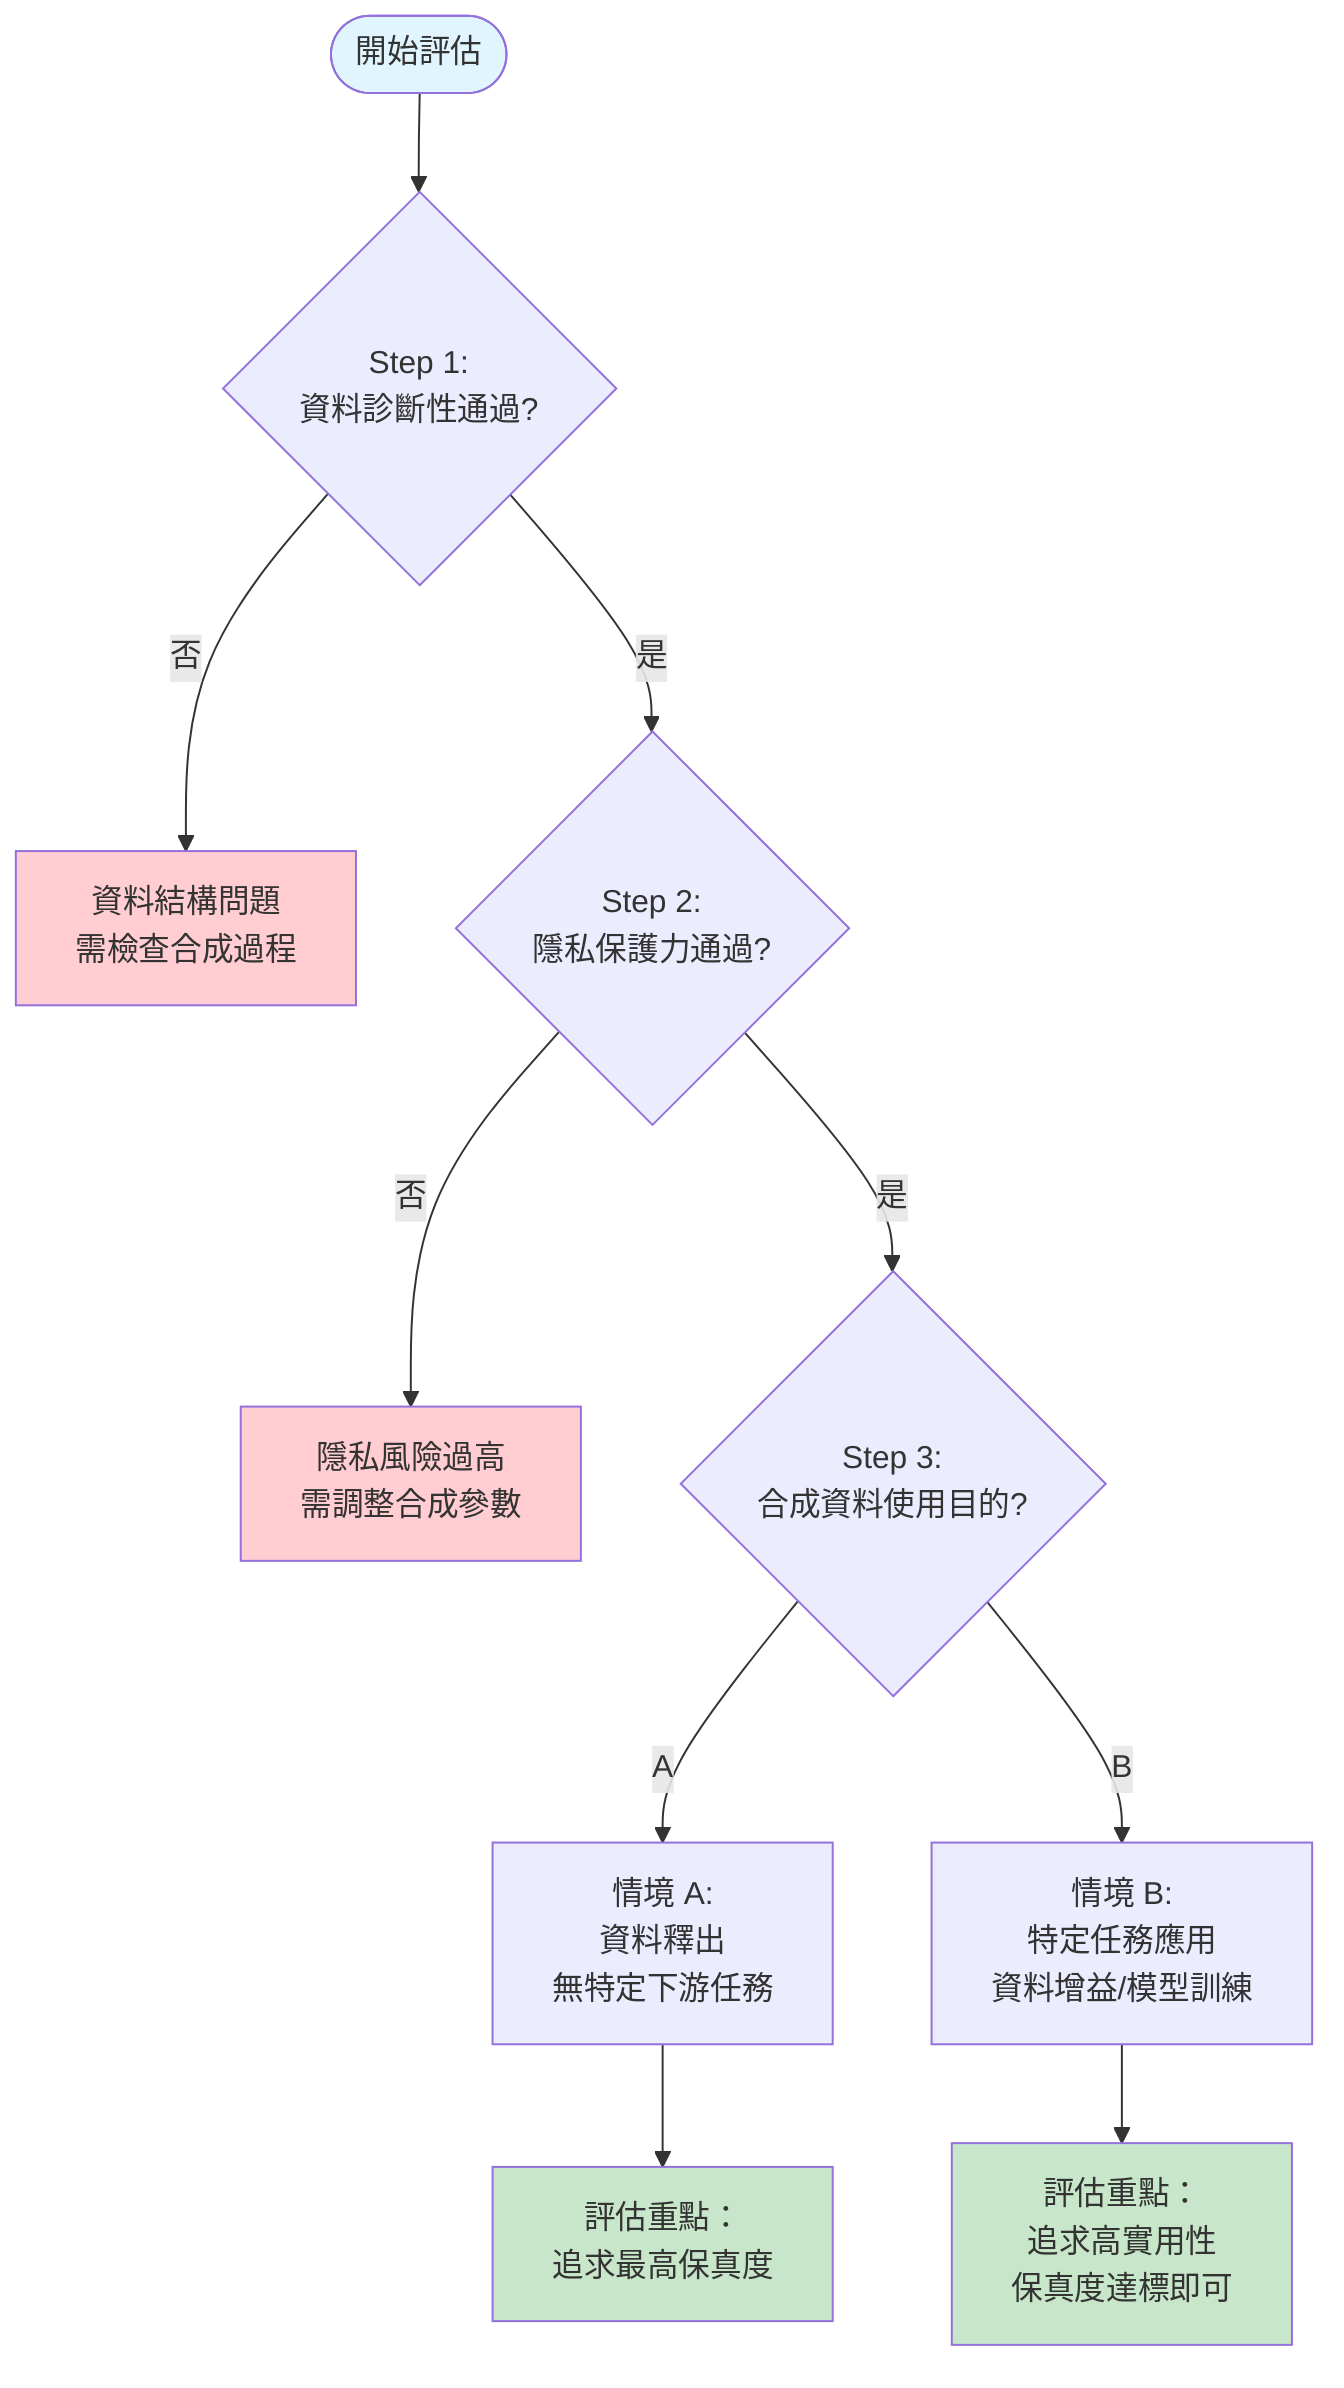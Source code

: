 flowchart TD
    Start([開始評估])
    Diagnostic{Step 1:<br/>資料診斷性通過?}
    DiagnosticFail[資料結構問題<br/>需檢查合成過程]
    Privacy{Step 2:<br/>隱私保護力通過?}
    PrivacyFail[隱私風險過高<br/>需調整合成參數]
    Purpose{Step 3:<br/>合成資料使用目的?}
    Release[情境 A:<br/>資料釋出<br/>無特定下游任務]
    Task[情境 B:<br/>特定任務應用<br/>資料增益/模型訓練]
    FidelityFocus[評估重點：<br/>追求最高保真度]
    UtilityFocus[評估重點：<br/>追求高實用性<br/>保真度達標即可]

    Start --> Diagnostic
    Diagnostic -->|否| DiagnosticFail
    Diagnostic -->|是| Privacy
    Privacy -->|否| PrivacyFail
    Privacy -->|是| Purpose
    Purpose -->|A| Release
    Purpose -->|B| Task
    Release --> FidelityFocus
    Task --> UtilityFocus

    style Start fill:#e1f5fe
    style DiagnosticFail fill:#ffcdd2
    style PrivacyFail fill:#ffcdd2
    style FidelityFocus fill:#c8e6c9
    style UtilityFocus fill:#c8e6c9